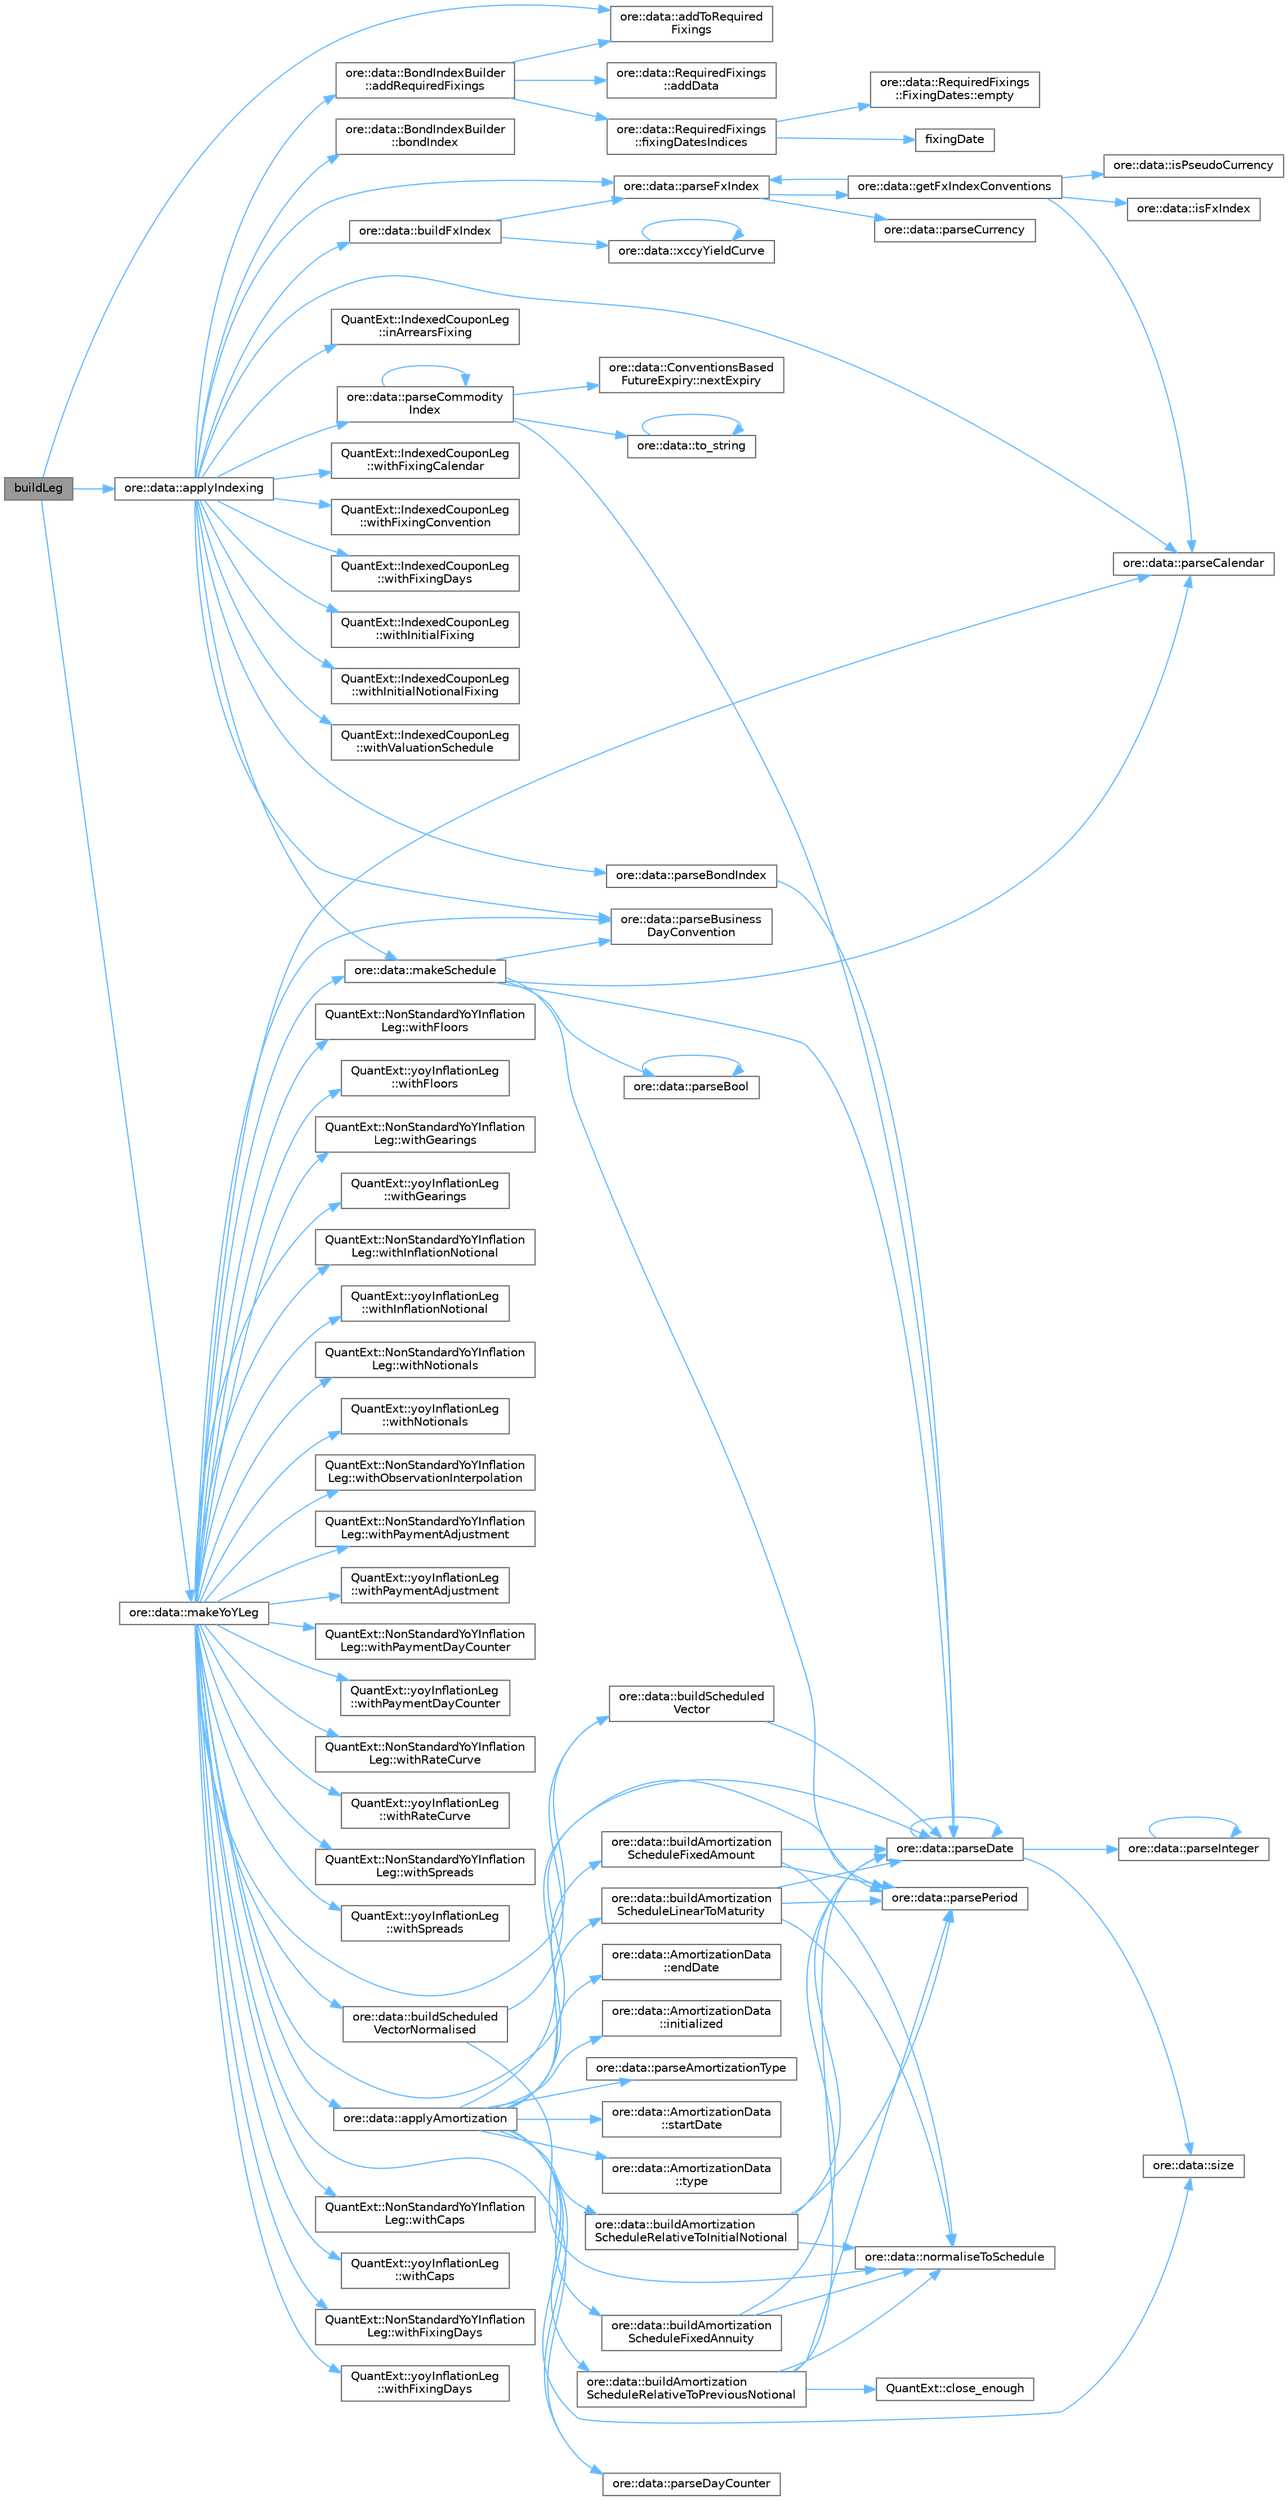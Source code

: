 digraph "buildLeg"
{
 // INTERACTIVE_SVG=YES
 // LATEX_PDF_SIZE
  bgcolor="transparent";
  edge [fontname=Helvetica,fontsize=10,labelfontname=Helvetica,labelfontsize=10];
  node [fontname=Helvetica,fontsize=10,shape=box,height=0.2,width=0.4];
  rankdir="LR";
  Node1 [label="buildLeg",height=0.2,width=0.4,color="gray40", fillcolor="grey60", style="filled", fontcolor="black",tooltip=" "];
  Node1 -> Node2 [color="steelblue1",style="solid"];
  Node2 [label="ore::data::addToRequired\lFixings",height=0.2,width=0.4,color="grey40", fillcolor="white", style="filled",URL="$namespaceore_1_1data.html#a7453cd5f9e91b39da1712c6207aca462",tooltip=" "];
  Node1 -> Node3 [color="steelblue1",style="solid"];
  Node3 [label="ore::data::applyIndexing",height=0.2,width=0.4,color="grey40", fillcolor="white", style="filled",URL="$namespaceore_1_1data.html#a5d06d31ceafbb5a0bf0f9a4dbd09ab7e",tooltip=" "];
  Node3 -> Node4 [color="steelblue1",style="solid"];
  Node4 [label="ore::data::BondIndexBuilder\l::addRequiredFixings",height=0.2,width=0.4,color="grey40", fillcolor="white", style="filled",URL="$classore_1_1data_1_1_bond_index_builder.html#ae479124f9f93e301b0a9b63f603a7e07",tooltip=" "];
  Node4 -> Node5 [color="steelblue1",style="solid"];
  Node5 [label="ore::data::RequiredFixings\l::addData",height=0.2,width=0.4,color="grey40", fillcolor="white", style="filled",URL="$classore_1_1data_1_1_required_fixings.html#a6239d4397d1d7eb1de886f13bdc8d9d4",tooltip=" "];
  Node4 -> Node2 [color="steelblue1",style="solid"];
  Node4 -> Node6 [color="steelblue1",style="solid"];
  Node6 [label="ore::data::RequiredFixings\l::fixingDatesIndices",height=0.2,width=0.4,color="grey40", fillcolor="white", style="filled",URL="$classore_1_1data_1_1_required_fixings.html#a63d6b984cee7a38db36dee1c4233e0a0",tooltip=" "];
  Node6 -> Node7 [color="steelblue1",style="solid"];
  Node7 [label="ore::data::RequiredFixings\l::FixingDates::empty",height=0.2,width=0.4,color="grey40", fillcolor="white", style="filled",URL="$classore_1_1data_1_1_required_fixings_1_1_fixing_dates.html#a644718bb2fb240de962dc3c9a1fdf0dc",tooltip=" "];
  Node6 -> Node8 [color="steelblue1",style="solid"];
  Node8 [label="fixingDate",height=0.2,width=0.4,color="grey40", fillcolor="white", style="filled",URL="C:/dev/ORE/documentation/QuantExt/doc/quantext.tag$namespace_quant_ext_1_1_zero_inflation.html#a57de786c1c8988b6da9d354282b4b370",tooltip=" "];
  Node3 -> Node9 [color="steelblue1",style="solid"];
  Node9 [label="ore::data::BondIndexBuilder\l::bondIndex",height=0.2,width=0.4,color="grey40", fillcolor="white", style="filled",URL="$classore_1_1data_1_1_bond_index_builder.html#a81d44eb05c46711351c9cf09a686bf3f",tooltip=" "];
  Node3 -> Node10 [color="steelblue1",style="solid"];
  Node10 [label="ore::data::buildFxIndex",height=0.2,width=0.4,color="grey40", fillcolor="white", style="filled",URL="$namespaceore_1_1data.html#ae313b95f8a3ab32f9ef5fbb83ac3254f",tooltip=" "];
  Node10 -> Node11 [color="steelblue1",style="solid"];
  Node11 [label="ore::data::parseFxIndex",height=0.2,width=0.4,color="grey40", fillcolor="white", style="filled",URL="$group__utilities.html#ga4c161c978377952d86a509a855e564b6",tooltip="Convert std::string to QuantExt::FxIndex."];
  Node11 -> Node12 [color="steelblue1",style="solid"];
  Node12 [label="ore::data::getFxIndexConventions",height=0.2,width=0.4,color="grey40", fillcolor="white", style="filled",URL="$namespaceore_1_1data.html#a924eb5d1881d31c82ac8abbdc15a5027",tooltip=" "];
  Node12 -> Node13 [color="steelblue1",style="solid"];
  Node13 [label="ore::data::isFxIndex",height=0.2,width=0.4,color="grey40", fillcolor="white", style="filled",URL="$namespaceore_1_1data.html#a123e19b0fac4f5124a8c26bad300de0e",tooltip=" "];
  Node12 -> Node14 [color="steelblue1",style="solid"];
  Node14 [label="ore::data::isPseudoCurrency",height=0.2,width=0.4,color="grey40", fillcolor="white", style="filled",URL="$group__utilities.html#gac0cf10eef45b9d706e29e7eb2ddddc90",tooltip="check for pseudo currency = precious metal or crypto currency *‍/"];
  Node12 -> Node15 [color="steelblue1",style="solid"];
  Node15 [label="ore::data::parseCalendar",height=0.2,width=0.4,color="grey40", fillcolor="white", style="filled",URL="$group__utilities.html#ga0f72d6fcccae10a674bdcd5095200f14",tooltip="Convert text to QuantLib::Calendar."];
  Node12 -> Node11 [color="steelblue1",style="solid"];
  Node11 -> Node16 [color="steelblue1",style="solid"];
  Node16 [label="ore::data::parseCurrency",height=0.2,width=0.4,color="grey40", fillcolor="white", style="filled",URL="$group__utilities.html#ga6e9e781a58e78200301c76161589fc7b",tooltip="Convert text to QuantLib::Currency."];
  Node10 -> Node17 [color="steelblue1",style="solid"];
  Node17 [label="ore::data::xccyYieldCurve",height=0.2,width=0.4,color="grey40", fillcolor="white", style="filled",URL="$namespaceore_1_1data.html#a02864b97f8a5f61c74d6b78ca65d7c30",tooltip=" "];
  Node17 -> Node17 [color="steelblue1",style="solid"];
  Node3 -> Node18 [color="steelblue1",style="solid"];
  Node18 [label="QuantExt::IndexedCouponLeg\l::inArrearsFixing",height=0.2,width=0.4,color="grey40", fillcolor="white", style="filled",URL="C:/dev/ORE/documentation/QuantExt/doc/quantext.tag$class_quant_ext_1_1_indexed_coupon_leg.html#a5ef0dba250a413818e5476474e2d95f5",tooltip=" "];
  Node3 -> Node19 [color="steelblue1",style="solid"];
  Node19 [label="ore::data::makeSchedule",height=0.2,width=0.4,color="grey40", fillcolor="white", style="filled",URL="$namespaceore_1_1data.html#af158e922cf963a59228878344ca5858d",tooltip=" "];
  Node19 -> Node20 [color="steelblue1",style="solid"];
  Node20 [label="ore::data::parseBool",height=0.2,width=0.4,color="grey40", fillcolor="white", style="filled",URL="$group__utilities.html#ga94621f11193864fa1338296232dc5be9",tooltip="Convert text to bool."];
  Node20 -> Node20 [color="steelblue1",style="solid"];
  Node19 -> Node21 [color="steelblue1",style="solid"];
  Node21 [label="ore::data::parseBusiness\lDayConvention",height=0.2,width=0.4,color="grey40", fillcolor="white", style="filled",URL="$group__utilities.html#ga86adcf55f91e340ff40783964666e732",tooltip="Convert text to QuantLib::BusinessDayConvention."];
  Node19 -> Node15 [color="steelblue1",style="solid"];
  Node19 -> Node22 [color="steelblue1",style="solid"];
  Node22 [label="ore::data::parseDate",height=0.2,width=0.4,color="grey40", fillcolor="white", style="filled",URL="$group__utilities.html#ga59b5fdda574d90facae95dec2d13040d",tooltip="Convert std::string to QuantLib::Date."];
  Node22 -> Node22 [color="steelblue1",style="solid"];
  Node22 -> Node23 [color="steelblue1",style="solid"];
  Node23 [label="ore::data::parseInteger",height=0.2,width=0.4,color="grey40", fillcolor="white", style="filled",URL="$group__utilities.html#gaecd67eda4fb5f4859bb8f6d383547721",tooltip="Convert text to QuantLib::Integer."];
  Node23 -> Node23 [color="steelblue1",style="solid"];
  Node22 -> Node24 [color="steelblue1",style="solid"];
  Node24 [label="ore::data::size",height=0.2,width=0.4,color="grey40", fillcolor="white", style="filled",URL="$namespaceore_1_1data.html#a777e216dee6069b548bb87da7152699e",tooltip=" "];
  Node19 -> Node25 [color="steelblue1",style="solid"];
  Node25 [label="ore::data::parsePeriod",height=0.2,width=0.4,color="grey40", fillcolor="white", style="filled",URL="$group__utilities.html#ga8e0623e2cb01e250e9cfec4619256208",tooltip="Convert text to QuantLib::Period."];
  Node3 -> Node26 [color="steelblue1",style="solid"];
  Node26 [label="ore::data::parseBondIndex",height=0.2,width=0.4,color="grey40", fillcolor="white", style="filled",URL="$group__utilities.html#ga7016b9dec58e9b19b7351e114282e869",tooltip="Convert std::string to QuantExt::BondIndex."];
  Node26 -> Node22 [color="steelblue1",style="solid"];
  Node3 -> Node21 [color="steelblue1",style="solid"];
  Node3 -> Node15 [color="steelblue1",style="solid"];
  Node3 -> Node27 [color="steelblue1",style="solid"];
  Node27 [label="ore::data::parseCommodity\lIndex",height=0.2,width=0.4,color="grey40", fillcolor="white", style="filled",URL="$namespaceore_1_1data.html#abd022b98516a69b335865f8c17a645cf",tooltip=" "];
  Node27 -> Node28 [color="steelblue1",style="solid"];
  Node28 [label="ore::data::ConventionsBased\lFutureExpiry::nextExpiry",height=0.2,width=0.4,color="grey40", fillcolor="white", style="filled",URL="$classore_1_1data_1_1_conventions_based_future_expiry.html#a2bd20c07171472e89c54943f2da6dffd",tooltip=" "];
  Node27 -> Node27 [color="steelblue1",style="solid"];
  Node27 -> Node22 [color="steelblue1",style="solid"];
  Node27 -> Node29 [color="steelblue1",style="solid"];
  Node29 [label="ore::data::to_string",height=0.2,width=0.4,color="grey40", fillcolor="white", style="filled",URL="$namespaceore_1_1data.html#a86651dfeb5c18ee891f7a4734d8cf455",tooltip=" "];
  Node29 -> Node29 [color="steelblue1",style="solid"];
  Node3 -> Node11 [color="steelblue1",style="solid"];
  Node3 -> Node30 [color="steelblue1",style="solid"];
  Node30 [label="QuantExt::IndexedCouponLeg\l::withFixingCalendar",height=0.2,width=0.4,color="grey40", fillcolor="white", style="filled",URL="C:/dev/ORE/documentation/QuantExt/doc/quantext.tag$class_quant_ext_1_1_indexed_coupon_leg.html#a5c41340265a3749014cc9a92104ef5b9",tooltip=" "];
  Node3 -> Node31 [color="steelblue1",style="solid"];
  Node31 [label="QuantExt::IndexedCouponLeg\l::withFixingConvention",height=0.2,width=0.4,color="grey40", fillcolor="white", style="filled",URL="C:/dev/ORE/documentation/QuantExt/doc/quantext.tag$class_quant_ext_1_1_indexed_coupon_leg.html#ae08d19faf902165220b4353785c82071",tooltip=" "];
  Node3 -> Node32 [color="steelblue1",style="solid"];
  Node32 [label="QuantExt::IndexedCouponLeg\l::withFixingDays",height=0.2,width=0.4,color="grey40", fillcolor="white", style="filled",URL="C:/dev/ORE/documentation/QuantExt/doc/quantext.tag$class_quant_ext_1_1_indexed_coupon_leg.html#a8ee13a8fbb19f67a47c77fddbd1bca2f",tooltip=" "];
  Node3 -> Node33 [color="steelblue1",style="solid"];
  Node33 [label="QuantExt::IndexedCouponLeg\l::withInitialFixing",height=0.2,width=0.4,color="grey40", fillcolor="white", style="filled",URL="C:/dev/ORE/documentation/QuantExt/doc/quantext.tag$class_quant_ext_1_1_indexed_coupon_leg.html#a65f2f85e9c92871feff4bae1df150ad7",tooltip=" "];
  Node3 -> Node34 [color="steelblue1",style="solid"];
  Node34 [label="QuantExt::IndexedCouponLeg\l::withInitialNotionalFixing",height=0.2,width=0.4,color="grey40", fillcolor="white", style="filled",URL="C:/dev/ORE/documentation/QuantExt/doc/quantext.tag$class_quant_ext_1_1_indexed_coupon_leg.html#a120c4a8fbdc82e46c9b520b5d1c0b494",tooltip=" "];
  Node3 -> Node35 [color="steelblue1",style="solid"];
  Node35 [label="QuantExt::IndexedCouponLeg\l::withValuationSchedule",height=0.2,width=0.4,color="grey40", fillcolor="white", style="filled",URL="C:/dev/ORE/documentation/QuantExt/doc/quantext.tag$class_quant_ext_1_1_indexed_coupon_leg.html#aaaf3214e2f02158e269ed7a7ecee1770",tooltip=" "];
  Node1 -> Node36 [color="steelblue1",style="solid"];
  Node36 [label="ore::data::makeYoYLeg",height=0.2,width=0.4,color="grey40", fillcolor="white", style="filled",URL="$namespaceore_1_1data.html#a8462b30364051b2fd421b4a67709cf8d",tooltip=" "];
  Node36 -> Node37 [color="steelblue1",style="solid"];
  Node37 [label="ore::data::applyAmortization",height=0.2,width=0.4,color="grey40", fillcolor="white", style="filled",URL="$namespaceore_1_1data.html#a51a0ccd1027fb275bb214f1baaaa2986",tooltip=" "];
  Node37 -> Node38 [color="steelblue1",style="solid"];
  Node38 [label="ore::data::buildAmortization\lScheduleFixedAmount",height=0.2,width=0.4,color="grey40", fillcolor="white", style="filled",URL="$namespaceore_1_1data.html#a3f75d0993cfbe5fbe70dc1fc44f62e25",tooltip=" "];
  Node38 -> Node39 [color="steelblue1",style="solid"];
  Node39 [label="ore::data::normaliseToSchedule",height=0.2,width=0.4,color="grey40", fillcolor="white", style="filled",URL="$namespaceore_1_1data.html#a05260d9174de60219e7cd128e76819f0",tooltip=" "];
  Node38 -> Node22 [color="steelblue1",style="solid"];
  Node38 -> Node25 [color="steelblue1",style="solid"];
  Node37 -> Node40 [color="steelblue1",style="solid"];
  Node40 [label="ore::data::buildAmortization\lScheduleFixedAnnuity",height=0.2,width=0.4,color="grey40", fillcolor="white", style="filled",URL="$namespaceore_1_1data.html#a780fd2c0c5fc502dfb7c5d888ed4d691",tooltip=" "];
  Node40 -> Node39 [color="steelblue1",style="solid"];
  Node40 -> Node22 [color="steelblue1",style="solid"];
  Node37 -> Node41 [color="steelblue1",style="solid"];
  Node41 [label="ore::data::buildAmortization\lScheduleLinearToMaturity",height=0.2,width=0.4,color="grey40", fillcolor="white", style="filled",URL="$namespaceore_1_1data.html#a28ae531d5d86c7011eabb39109863f8b",tooltip=" "];
  Node41 -> Node39 [color="steelblue1",style="solid"];
  Node41 -> Node22 [color="steelblue1",style="solid"];
  Node41 -> Node25 [color="steelblue1",style="solid"];
  Node37 -> Node42 [color="steelblue1",style="solid"];
  Node42 [label="ore::data::buildAmortization\lScheduleRelativeToInitialNotional",height=0.2,width=0.4,color="grey40", fillcolor="white", style="filled",URL="$namespaceore_1_1data.html#a4263844bbd362ebdc0149606a5bfc5b2",tooltip=" "];
  Node42 -> Node39 [color="steelblue1",style="solid"];
  Node42 -> Node22 [color="steelblue1",style="solid"];
  Node42 -> Node25 [color="steelblue1",style="solid"];
  Node37 -> Node43 [color="steelblue1",style="solid"];
  Node43 [label="ore::data::buildAmortization\lScheduleRelativeToPreviousNotional",height=0.2,width=0.4,color="grey40", fillcolor="white", style="filled",URL="$namespaceore_1_1data.html#a59edcdbd4edbdf0262bfa5d3f89829f9",tooltip=" "];
  Node43 -> Node44 [color="steelblue1",style="solid"];
  Node44 [label="QuantExt::close_enough",height=0.2,width=0.4,color="grey40", fillcolor="white", style="filled",URL="C:/dev/ORE/documentation/QuantExt/doc/quantext.tag$namespace_quant_ext.html#a1cab4fb6a720eff245acb9f3a7a9e7c5",tooltip=" "];
  Node43 -> Node39 [color="steelblue1",style="solid"];
  Node43 -> Node22 [color="steelblue1",style="solid"];
  Node43 -> Node25 [color="steelblue1",style="solid"];
  Node37 -> Node45 [color="steelblue1",style="solid"];
  Node45 [label="ore::data::AmortizationData\l::endDate",height=0.2,width=0.4,color="grey40", fillcolor="white", style="filled",URL="$classore_1_1data_1_1_amortization_data.html#a3504166537d77838012952fcee44e7f1",tooltip="Amortization end date."];
  Node37 -> Node46 [color="steelblue1",style="solid"];
  Node46 [label="ore::data::AmortizationData\l::initialized",height=0.2,width=0.4,color="grey40", fillcolor="white", style="filled",URL="$classore_1_1data_1_1_amortization_data.html#afe87a180d00c685893090166d7a8dd46",tooltip=" "];
  Node37 -> Node47 [color="steelblue1",style="solid"];
  Node47 [label="ore::data::parseAmortizationType",height=0.2,width=0.4,color="grey40", fillcolor="white", style="filled",URL="$namespaceore_1_1data.html#abcf3f5cbf5b994ef81834c6dbbe9996d",tooltip=" "];
  Node37 -> Node22 [color="steelblue1",style="solid"];
  Node37 -> Node48 [color="steelblue1",style="solid"];
  Node48 [label="ore::data::parseDayCounter",height=0.2,width=0.4,color="grey40", fillcolor="white", style="filled",URL="$group__utilities.html#gaefb008d0de256c79140545d9c7549093",tooltip="Convert text to QuantLib::DayCounter."];
  Node37 -> Node24 [color="steelblue1",style="solid"];
  Node37 -> Node49 [color="steelblue1",style="solid"];
  Node49 [label="ore::data::AmortizationData\l::startDate",height=0.2,width=0.4,color="grey40", fillcolor="white", style="filled",URL="$classore_1_1data_1_1_amortization_data.html#a3c1b5eca22a456480c69c81ac5c84c70",tooltip="Amortization start date."];
  Node37 -> Node50 [color="steelblue1",style="solid"];
  Node50 [label="ore::data::AmortizationData\l::type",height=0.2,width=0.4,color="grey40", fillcolor="white", style="filled",URL="$classore_1_1data_1_1_amortization_data.html#a8c38b99dde33571036565897e2534a53",tooltip="FixedAmount, RelativeToInitialNotional, RelativeToPreviousNotional, Annuity."];
  Node36 -> Node51 [color="steelblue1",style="solid"];
  Node51 [label="ore::data::buildScheduled\lVector",height=0.2,width=0.4,color="grey40", fillcolor="white", style="filled",URL="$namespaceore_1_1data.html#a9206da3667d412d6992de0f3909beef2",tooltip=" "];
  Node51 -> Node22 [color="steelblue1",style="solid"];
  Node36 -> Node52 [color="steelblue1",style="solid"];
  Node52 [label="ore::data::buildScheduled\lVectorNormalised",height=0.2,width=0.4,color="grey40", fillcolor="white", style="filled",URL="$namespaceore_1_1data.html#a0ac332ac8261c00686a95df64cf16560",tooltip=" "];
  Node52 -> Node51 [color="steelblue1",style="solid"];
  Node52 -> Node39 [color="steelblue1",style="solid"];
  Node36 -> Node19 [color="steelblue1",style="solid"];
  Node36 -> Node21 [color="steelblue1",style="solid"];
  Node36 -> Node15 [color="steelblue1",style="solid"];
  Node36 -> Node48 [color="steelblue1",style="solid"];
  Node36 -> Node25 [color="steelblue1",style="solid"];
  Node36 -> Node53 [color="steelblue1",style="solid"];
  Node53 [label="QuantExt::NonStandardYoYInflation\lLeg::withCaps",height=0.2,width=0.4,color="grey40", fillcolor="white", style="filled",URL="C:/dev/ORE/documentation/QuantExt/doc/quantext.tag$class_quant_ext_1_1_non_standard_yo_y_inflation_leg.html#ae255a9419b18a2393ef69e3615f1c777",tooltip=" "];
  Node36 -> Node54 [color="steelblue1",style="solid"];
  Node54 [label="QuantExt::yoyInflationLeg\l::withCaps",height=0.2,width=0.4,color="grey40", fillcolor="white", style="filled",URL="C:/dev/ORE/documentation/QuantExt/doc/quantext.tag$class_quant_ext_1_1yoy_inflation_leg.html#ab77110833aac7d888d130e8fc6038881",tooltip=" "];
  Node36 -> Node55 [color="steelblue1",style="solid"];
  Node55 [label="QuantExt::NonStandardYoYInflation\lLeg::withFixingDays",height=0.2,width=0.4,color="grey40", fillcolor="white", style="filled",URL="C:/dev/ORE/documentation/QuantExt/doc/quantext.tag$class_quant_ext_1_1_non_standard_yo_y_inflation_leg.html#a3e185f9f3c78bec03d2bbabb03ea10d9",tooltip=" "];
  Node36 -> Node56 [color="steelblue1",style="solid"];
  Node56 [label="QuantExt::yoyInflationLeg\l::withFixingDays",height=0.2,width=0.4,color="grey40", fillcolor="white", style="filled",URL="C:/dev/ORE/documentation/QuantExt/doc/quantext.tag$class_quant_ext_1_1yoy_inflation_leg.html#af3032ebf81fa361419bdf37d9e24bc74",tooltip=" "];
  Node36 -> Node57 [color="steelblue1",style="solid"];
  Node57 [label="QuantExt::NonStandardYoYInflation\lLeg::withFloors",height=0.2,width=0.4,color="grey40", fillcolor="white", style="filled",URL="C:/dev/ORE/documentation/QuantExt/doc/quantext.tag$class_quant_ext_1_1_non_standard_yo_y_inflation_leg.html#a37b5696f274488f811dd5451e904fade",tooltip=" "];
  Node36 -> Node58 [color="steelblue1",style="solid"];
  Node58 [label="QuantExt::yoyInflationLeg\l::withFloors",height=0.2,width=0.4,color="grey40", fillcolor="white", style="filled",URL="C:/dev/ORE/documentation/QuantExt/doc/quantext.tag$class_quant_ext_1_1yoy_inflation_leg.html#a270544a8dba1c0a0e15e0b7bb501bbf0",tooltip=" "];
  Node36 -> Node59 [color="steelblue1",style="solid"];
  Node59 [label="QuantExt::NonStandardYoYInflation\lLeg::withGearings",height=0.2,width=0.4,color="grey40", fillcolor="white", style="filled",URL="C:/dev/ORE/documentation/QuantExt/doc/quantext.tag$class_quant_ext_1_1_non_standard_yo_y_inflation_leg.html#a76384a05829ff5d5db8bfb978eb07868",tooltip=" "];
  Node36 -> Node60 [color="steelblue1",style="solid"];
  Node60 [label="QuantExt::yoyInflationLeg\l::withGearings",height=0.2,width=0.4,color="grey40", fillcolor="white", style="filled",URL="C:/dev/ORE/documentation/QuantExt/doc/quantext.tag$class_quant_ext_1_1yoy_inflation_leg.html#a3fa0b271b9f9ef0ef01e4b840f07334a",tooltip=" "];
  Node36 -> Node61 [color="steelblue1",style="solid"];
  Node61 [label="QuantExt::NonStandardYoYInflation\lLeg::withInflationNotional",height=0.2,width=0.4,color="grey40", fillcolor="white", style="filled",URL="C:/dev/ORE/documentation/QuantExt/doc/quantext.tag$class_quant_ext_1_1_non_standard_yo_y_inflation_leg.html#aedcc70f5a1da03651a4a35e2172ae585",tooltip=" "];
  Node36 -> Node62 [color="steelblue1",style="solid"];
  Node62 [label="QuantExt::yoyInflationLeg\l::withInflationNotional",height=0.2,width=0.4,color="grey40", fillcolor="white", style="filled",URL="C:/dev/ORE/documentation/QuantExt/doc/quantext.tag$class_quant_ext_1_1yoy_inflation_leg.html#aca1a683e71b41c8e9e92a458b1cd18e0",tooltip=" "];
  Node36 -> Node63 [color="steelblue1",style="solid"];
  Node63 [label="QuantExt::NonStandardYoYInflation\lLeg::withNotionals",height=0.2,width=0.4,color="grey40", fillcolor="white", style="filled",URL="C:/dev/ORE/documentation/QuantExt/doc/quantext.tag$class_quant_ext_1_1_non_standard_yo_y_inflation_leg.html#a82611985b73c8d4c99f32517d81011c2",tooltip=" "];
  Node36 -> Node64 [color="steelblue1",style="solid"];
  Node64 [label="QuantExt::yoyInflationLeg\l::withNotionals",height=0.2,width=0.4,color="grey40", fillcolor="white", style="filled",URL="C:/dev/ORE/documentation/QuantExt/doc/quantext.tag$class_quant_ext_1_1yoy_inflation_leg.html#a31afff2ccfbd52b6333575ee40c23504",tooltip=" "];
  Node36 -> Node65 [color="steelblue1",style="solid"];
  Node65 [label="QuantExt::NonStandardYoYInflation\lLeg::withObservationInterpolation",height=0.2,width=0.4,color="grey40", fillcolor="white", style="filled",URL="C:/dev/ORE/documentation/QuantExt/doc/quantext.tag$class_quant_ext_1_1_non_standard_yo_y_inflation_leg.html#ac732c68ebe1cd514b0b17b07342d2bce",tooltip=" "];
  Node36 -> Node66 [color="steelblue1",style="solid"];
  Node66 [label="QuantExt::NonStandardYoYInflation\lLeg::withPaymentAdjustment",height=0.2,width=0.4,color="grey40", fillcolor="white", style="filled",URL="C:/dev/ORE/documentation/QuantExt/doc/quantext.tag$class_quant_ext_1_1_non_standard_yo_y_inflation_leg.html#a32a5c0b45dbad673dd84330e07581f00",tooltip=" "];
  Node36 -> Node67 [color="steelblue1",style="solid"];
  Node67 [label="QuantExt::yoyInflationLeg\l::withPaymentAdjustment",height=0.2,width=0.4,color="grey40", fillcolor="white", style="filled",URL="C:/dev/ORE/documentation/QuantExt/doc/quantext.tag$class_quant_ext_1_1yoy_inflation_leg.html#a2a7bfe6996c7e5edb890e0877a52be46",tooltip=" "];
  Node36 -> Node68 [color="steelblue1",style="solid"];
  Node68 [label="QuantExt::NonStandardYoYInflation\lLeg::withPaymentDayCounter",height=0.2,width=0.4,color="grey40", fillcolor="white", style="filled",URL="C:/dev/ORE/documentation/QuantExt/doc/quantext.tag$class_quant_ext_1_1_non_standard_yo_y_inflation_leg.html#a607d22bb7ce688cd2b8320599c51d85d",tooltip=" "];
  Node36 -> Node69 [color="steelblue1",style="solid"];
  Node69 [label="QuantExt::yoyInflationLeg\l::withPaymentDayCounter",height=0.2,width=0.4,color="grey40", fillcolor="white", style="filled",URL="C:/dev/ORE/documentation/QuantExt/doc/quantext.tag$class_quant_ext_1_1yoy_inflation_leg.html#a7bd51a0a7da6c232fa3bcc70045d501d",tooltip=" "];
  Node36 -> Node70 [color="steelblue1",style="solid"];
  Node70 [label="QuantExt::NonStandardYoYInflation\lLeg::withRateCurve",height=0.2,width=0.4,color="grey40", fillcolor="white", style="filled",URL="C:/dev/ORE/documentation/QuantExt/doc/quantext.tag$class_quant_ext_1_1_non_standard_yo_y_inflation_leg.html#a3e33e73534c65c499e81c2b7af5cc79d",tooltip=" "];
  Node36 -> Node71 [color="steelblue1",style="solid"];
  Node71 [label="QuantExt::yoyInflationLeg\l::withRateCurve",height=0.2,width=0.4,color="grey40", fillcolor="white", style="filled",URL="C:/dev/ORE/documentation/QuantExt/doc/quantext.tag$class_quant_ext_1_1yoy_inflation_leg.html#a0617466d18a23a375cc3d45ec9102b33",tooltip=" "];
  Node36 -> Node72 [color="steelblue1",style="solid"];
  Node72 [label="QuantExt::NonStandardYoYInflation\lLeg::withSpreads",height=0.2,width=0.4,color="grey40", fillcolor="white", style="filled",URL="C:/dev/ORE/documentation/QuantExt/doc/quantext.tag$class_quant_ext_1_1_non_standard_yo_y_inflation_leg.html#a534abbfa495a9cfc8732e001793addd0",tooltip=" "];
  Node36 -> Node73 [color="steelblue1",style="solid"];
  Node73 [label="QuantExt::yoyInflationLeg\l::withSpreads",height=0.2,width=0.4,color="grey40", fillcolor="white", style="filled",URL="C:/dev/ORE/documentation/QuantExt/doc/quantext.tag$class_quant_ext_1_1yoy_inflation_leg.html#a116da5b05a9aee4668b9c8f830cf7c94",tooltip=" "];
}
